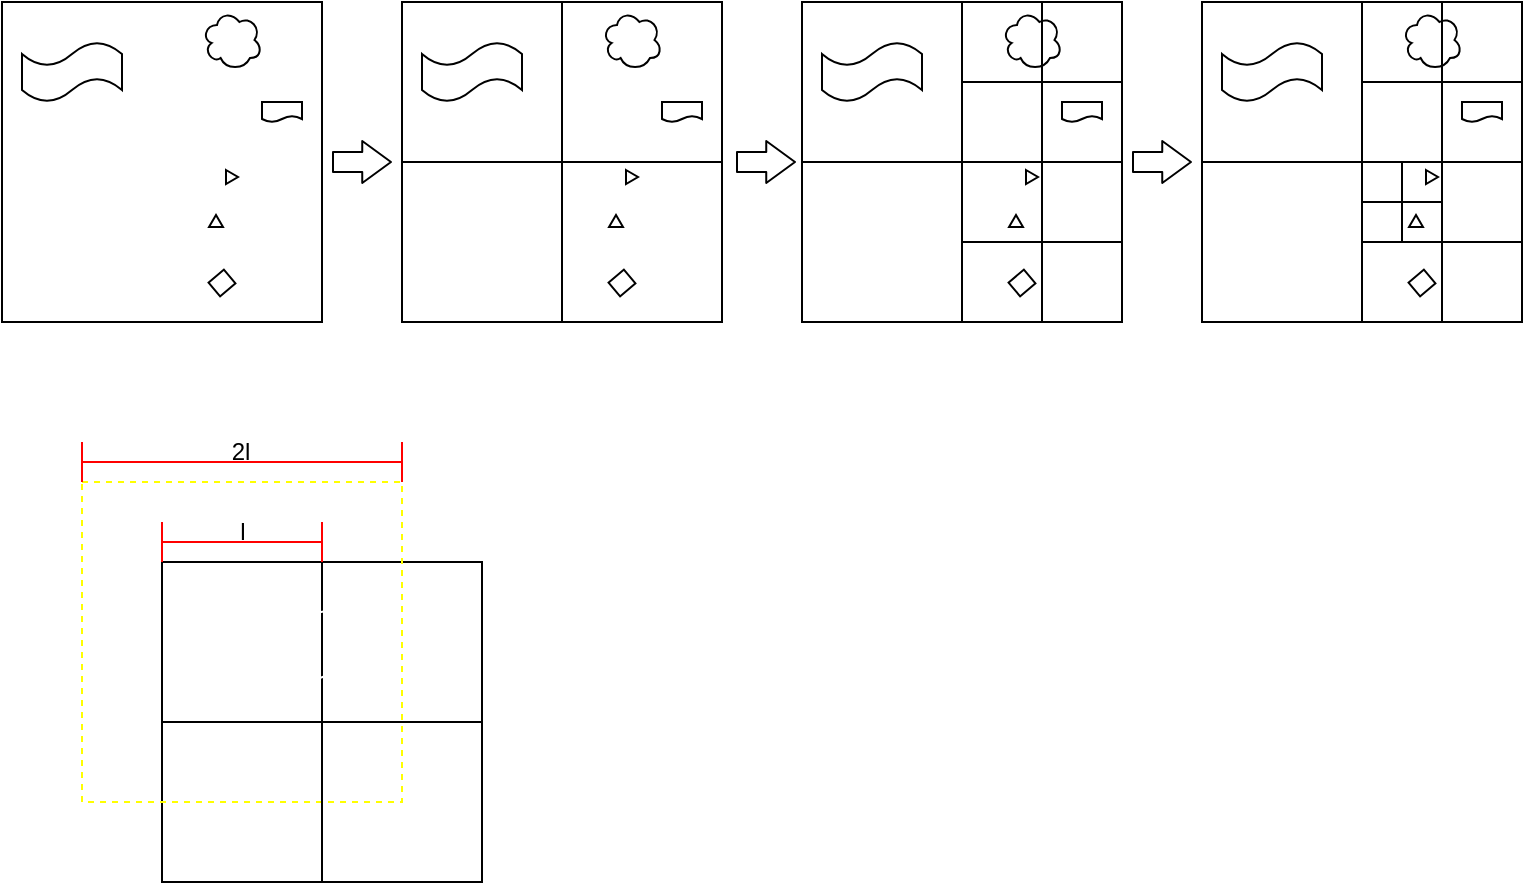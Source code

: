 <mxfile>
    <diagram id="IHPbz9zNq3HA5-oOhhd5" name="Page-1">
        <mxGraphModel dx="427" dy="377" grid="0" gridSize="10" guides="1" tooltips="1" connect="1" arrows="1" fold="1" page="1" pageScale="1" pageWidth="850" pageHeight="1100" math="0" shadow="0">
            <root>
                <mxCell id="0"/>
                <mxCell id="1" parent="0"/>
                <mxCell id="137" value="" style="whiteSpace=wrap;html=1;aspect=fixed;fillColor=none;" vertex="1" parent="1">
                    <mxGeometry x="120" y="360" width="160" height="160" as="geometry"/>
                </mxCell>
                <mxCell id="140" value="" style="whiteSpace=wrap;html=1;aspect=fixed;fillColor=none;dashed=1;strokeColor=#FFFF00;" vertex="1" parent="1">
                    <mxGeometry x="80" y="320" width="160" height="160" as="geometry"/>
                </mxCell>
                <mxCell id="154" value="" style="rounded=0;whiteSpace=wrap;html=1;strokeColor=#FFFFFF;fillColor=none;" vertex="1" parent="1">
                    <mxGeometry x="160" y="380" width="60" height="40" as="geometry"/>
                </mxCell>
                <mxCell id="31" value="" style="whiteSpace=wrap;html=1;aspect=fixed;fillColor=none;" vertex="1" parent="1">
                    <mxGeometry x="40" y="80" width="160" height="160" as="geometry"/>
                </mxCell>
                <mxCell id="32" value="" style="shape=tape;whiteSpace=wrap;html=1;fillColor=none;" vertex="1" parent="1">
                    <mxGeometry x="50" y="100" width="50" height="30" as="geometry"/>
                </mxCell>
                <mxCell id="33" value="" style="ellipse;shape=cloud;whiteSpace=wrap;html=1;fillColor=none;" vertex="1" parent="1">
                    <mxGeometry x="140" y="84" width="30" height="30" as="geometry"/>
                </mxCell>
                <mxCell id="34" value="" style="rounded=0;whiteSpace=wrap;html=1;fillColor=none;rotation=-40;" vertex="1" parent="1">
                    <mxGeometry x="145" y="216" width="10" height="9" as="geometry"/>
                </mxCell>
                <mxCell id="35" value="" style="triangle;whiteSpace=wrap;html=1;fillColor=none;" vertex="1" parent="1">
                    <mxGeometry x="152" y="164" width="6" height="7" as="geometry"/>
                </mxCell>
                <mxCell id="38" value="" style="triangle;whiteSpace=wrap;html=1;fillColor=none;rotation=-90;" vertex="1" parent="1">
                    <mxGeometry x="144" y="186" width="6" height="7" as="geometry"/>
                </mxCell>
                <mxCell id="40" value="" style="shape=document;whiteSpace=wrap;html=1;boundedLbl=1;fillColor=none;" vertex="1" parent="1">
                    <mxGeometry x="170" y="130" width="20" height="10" as="geometry"/>
                </mxCell>
                <mxCell id="90" value="" style="whiteSpace=wrap;html=1;aspect=fixed;fillColor=none;" vertex="1" parent="1">
                    <mxGeometry x="240" y="80" width="160" height="160" as="geometry"/>
                </mxCell>
                <mxCell id="91" value="" style="shape=tape;whiteSpace=wrap;html=1;fillColor=none;" vertex="1" parent="1">
                    <mxGeometry x="250" y="100" width="50" height="30" as="geometry"/>
                </mxCell>
                <mxCell id="92" value="" style="ellipse;shape=cloud;whiteSpace=wrap;html=1;fillColor=none;" vertex="1" parent="1">
                    <mxGeometry x="340" y="84" width="30" height="30" as="geometry"/>
                </mxCell>
                <mxCell id="93" value="" style="rounded=0;whiteSpace=wrap;html=1;fillColor=none;rotation=-40;" vertex="1" parent="1">
                    <mxGeometry x="345" y="216" width="10" height="9" as="geometry"/>
                </mxCell>
                <mxCell id="94" value="" style="triangle;whiteSpace=wrap;html=1;fillColor=none;" vertex="1" parent="1">
                    <mxGeometry x="352" y="164" width="6" height="7" as="geometry"/>
                </mxCell>
                <mxCell id="95" value="" style="triangle;whiteSpace=wrap;html=1;fillColor=none;rotation=-90;" vertex="1" parent="1">
                    <mxGeometry x="344" y="186" width="6" height="7" as="geometry"/>
                </mxCell>
                <mxCell id="96" value="" style="shape=document;whiteSpace=wrap;html=1;boundedLbl=1;fillColor=none;" vertex="1" parent="1">
                    <mxGeometry x="370" y="130" width="20" height="10" as="geometry"/>
                </mxCell>
                <mxCell id="97" value="" style="whiteSpace=wrap;html=1;aspect=fixed;fillColor=none;" vertex="1" parent="1">
                    <mxGeometry x="240" y="80" width="80" height="80" as="geometry"/>
                </mxCell>
                <mxCell id="98" value="" style="whiteSpace=wrap;html=1;aspect=fixed;fillColor=none;" vertex="1" parent="1">
                    <mxGeometry x="320" y="160" width="80" height="80" as="geometry"/>
                </mxCell>
                <mxCell id="100" value="" style="whiteSpace=wrap;html=1;aspect=fixed;fillColor=none;" vertex="1" parent="1">
                    <mxGeometry x="440" y="80" width="160" height="160" as="geometry"/>
                </mxCell>
                <mxCell id="101" value="" style="shape=tape;whiteSpace=wrap;html=1;fillColor=none;" vertex="1" parent="1">
                    <mxGeometry x="450" y="100" width="50" height="30" as="geometry"/>
                </mxCell>
                <mxCell id="102" value="" style="ellipse;shape=cloud;whiteSpace=wrap;html=1;fillColor=none;" vertex="1" parent="1">
                    <mxGeometry x="540" y="84" width="30" height="30" as="geometry"/>
                </mxCell>
                <mxCell id="103" value="" style="rounded=0;whiteSpace=wrap;html=1;fillColor=none;rotation=-40;" vertex="1" parent="1">
                    <mxGeometry x="545" y="216" width="10" height="9" as="geometry"/>
                </mxCell>
                <mxCell id="104" value="" style="triangle;whiteSpace=wrap;html=1;fillColor=none;" vertex="1" parent="1">
                    <mxGeometry x="552" y="164" width="6" height="7" as="geometry"/>
                </mxCell>
                <mxCell id="105" value="" style="triangle;whiteSpace=wrap;html=1;fillColor=none;rotation=-90;" vertex="1" parent="1">
                    <mxGeometry x="544" y="186" width="6" height="7" as="geometry"/>
                </mxCell>
                <mxCell id="106" value="" style="shape=document;whiteSpace=wrap;html=1;boundedLbl=1;fillColor=none;" vertex="1" parent="1">
                    <mxGeometry x="570" y="130" width="20" height="10" as="geometry"/>
                </mxCell>
                <mxCell id="107" value="" style="whiteSpace=wrap;html=1;aspect=fixed;fillColor=none;" vertex="1" parent="1">
                    <mxGeometry x="440" y="80" width="80" height="80" as="geometry"/>
                </mxCell>
                <mxCell id="108" value="" style="whiteSpace=wrap;html=1;aspect=fixed;fillColor=none;" vertex="1" parent="1">
                    <mxGeometry x="520" y="160" width="80" height="80" as="geometry"/>
                </mxCell>
                <mxCell id="109" value="" style="whiteSpace=wrap;html=1;aspect=fixed;fillColor=none;" vertex="1" parent="1">
                    <mxGeometry x="520" y="80" width="40" height="40" as="geometry"/>
                </mxCell>
                <mxCell id="110" value="" style="whiteSpace=wrap;html=1;aspect=fixed;fillColor=none;" vertex="1" parent="1">
                    <mxGeometry x="560" y="120" width="40" height="40" as="geometry"/>
                </mxCell>
                <mxCell id="111" value="" style="whiteSpace=wrap;html=1;aspect=fixed;fillColor=none;" vertex="1" parent="1">
                    <mxGeometry x="520" y="160" width="40" height="40" as="geometry"/>
                </mxCell>
                <mxCell id="112" value="" style="whiteSpace=wrap;html=1;aspect=fixed;fillColor=none;" vertex="1" parent="1">
                    <mxGeometry x="560" y="200" width="40" height="40" as="geometry"/>
                </mxCell>
                <mxCell id="113" value="" style="whiteSpace=wrap;html=1;aspect=fixed;fillColor=none;" vertex="1" parent="1">
                    <mxGeometry x="640" y="80" width="160" height="160" as="geometry"/>
                </mxCell>
                <mxCell id="114" value="" style="shape=tape;whiteSpace=wrap;html=1;fillColor=none;" vertex="1" parent="1">
                    <mxGeometry x="650" y="100" width="50" height="30" as="geometry"/>
                </mxCell>
                <mxCell id="115" value="" style="ellipse;shape=cloud;whiteSpace=wrap;html=1;fillColor=none;" vertex="1" parent="1">
                    <mxGeometry x="740" y="84" width="30" height="30" as="geometry"/>
                </mxCell>
                <mxCell id="116" value="" style="rounded=0;whiteSpace=wrap;html=1;fillColor=none;rotation=-40;" vertex="1" parent="1">
                    <mxGeometry x="745" y="216" width="10" height="9" as="geometry"/>
                </mxCell>
                <mxCell id="117" value="" style="triangle;whiteSpace=wrap;html=1;fillColor=none;" vertex="1" parent="1">
                    <mxGeometry x="752" y="164" width="6" height="7" as="geometry"/>
                </mxCell>
                <mxCell id="118" value="" style="triangle;whiteSpace=wrap;html=1;fillColor=none;rotation=-90;" vertex="1" parent="1">
                    <mxGeometry x="744" y="186" width="6" height="7" as="geometry"/>
                </mxCell>
                <mxCell id="119" value="" style="shape=document;whiteSpace=wrap;html=1;boundedLbl=1;fillColor=none;" vertex="1" parent="1">
                    <mxGeometry x="770" y="130" width="20" height="10" as="geometry"/>
                </mxCell>
                <mxCell id="120" value="" style="whiteSpace=wrap;html=1;aspect=fixed;fillColor=none;" vertex="1" parent="1">
                    <mxGeometry x="640" y="80" width="80" height="80" as="geometry"/>
                </mxCell>
                <mxCell id="121" value="" style="whiteSpace=wrap;html=1;aspect=fixed;fillColor=none;" vertex="1" parent="1">
                    <mxGeometry x="720" y="160" width="80" height="80" as="geometry"/>
                </mxCell>
                <mxCell id="122" value="" style="whiteSpace=wrap;html=1;aspect=fixed;fillColor=none;" vertex="1" parent="1">
                    <mxGeometry x="720" y="80" width="40" height="40" as="geometry"/>
                </mxCell>
                <mxCell id="123" value="" style="whiteSpace=wrap;html=1;aspect=fixed;fillColor=none;" vertex="1" parent="1">
                    <mxGeometry x="760" y="120" width="40" height="40" as="geometry"/>
                </mxCell>
                <mxCell id="124" value="" style="whiteSpace=wrap;html=1;aspect=fixed;fillColor=none;" vertex="1" parent="1">
                    <mxGeometry x="720" y="160" width="40" height="40" as="geometry"/>
                </mxCell>
                <mxCell id="125" value="" style="whiteSpace=wrap;html=1;aspect=fixed;fillColor=none;" vertex="1" parent="1">
                    <mxGeometry x="760" y="200" width="40" height="40" as="geometry"/>
                </mxCell>
                <mxCell id="126" value="" style="whiteSpace=wrap;html=1;aspect=fixed;fillColor=none;" vertex="1" parent="1">
                    <mxGeometry x="720" y="160" width="20" height="20" as="geometry"/>
                </mxCell>
                <mxCell id="127" value="" style="whiteSpace=wrap;html=1;aspect=fixed;fillColor=none;" vertex="1" parent="1">
                    <mxGeometry x="740" y="180" width="20" height="20" as="geometry"/>
                </mxCell>
                <mxCell id="130" value="" style="shape=flexArrow;endArrow=classic;html=1;endWidth=10;endSize=4.46;" edge="1" parent="1">
                    <mxGeometry width="50" height="50" relative="1" as="geometry">
                        <mxPoint x="205" y="160" as="sourcePoint"/>
                        <mxPoint x="235" y="160" as="targetPoint"/>
                    </mxGeometry>
                </mxCell>
                <mxCell id="131" value="" style="shape=flexArrow;endArrow=classic;html=1;endWidth=10;endSize=4.46;" edge="1" parent="1">
                    <mxGeometry width="50" height="50" relative="1" as="geometry">
                        <mxPoint x="407" y="160" as="sourcePoint"/>
                        <mxPoint x="437" y="160" as="targetPoint"/>
                    </mxGeometry>
                </mxCell>
                <mxCell id="132" value="" style="shape=flexArrow;endArrow=classic;html=1;endWidth=10;endSize=4.46;" edge="1" parent="1">
                    <mxGeometry width="50" height="50" relative="1" as="geometry">
                        <mxPoint x="605" y="160" as="sourcePoint"/>
                        <mxPoint x="635" y="160" as="targetPoint"/>
                    </mxGeometry>
                </mxCell>
                <mxCell id="138" value="" style="whiteSpace=wrap;html=1;aspect=fixed;fillColor=none;" vertex="1" parent="1">
                    <mxGeometry x="120" y="360" width="80" height="80" as="geometry"/>
                </mxCell>
                <mxCell id="139" value="" style="whiteSpace=wrap;html=1;aspect=fixed;fillColor=none;" vertex="1" parent="1">
                    <mxGeometry x="200" y="440" width="80" height="80" as="geometry"/>
                </mxCell>
                <mxCell id="149" value="" style="shape=crossbar;whiteSpace=wrap;html=1;rounded=1;strokeColor=#FF0000;fillColor=none;" vertex="1" parent="1">
                    <mxGeometry x="80" y="300" width="160" height="20" as="geometry"/>
                </mxCell>
                <mxCell id="150" value="2l&lt;br&gt;" style="text;html=1;align=center;verticalAlign=middle;resizable=0;points=[];autosize=1;strokeColor=none;fillColor=none;" vertex="1" parent="1">
                    <mxGeometry x="144" y="290" width="30" height="30" as="geometry"/>
                </mxCell>
                <mxCell id="151" value="" style="shape=crossbar;whiteSpace=wrap;html=1;rounded=1;strokeColor=#FF0000;fillColor=none;" vertex="1" parent="1">
                    <mxGeometry x="120" y="340" width="80" height="20" as="geometry"/>
                </mxCell>
                <mxCell id="152" value="l" style="text;html=1;align=center;verticalAlign=middle;resizable=0;points=[];autosize=1;strokeColor=none;fillColor=none;" vertex="1" parent="1">
                    <mxGeometry x="145" y="330" width="30" height="30" as="geometry"/>
                </mxCell>
                <mxCell id="153" value="" style="ellipse;shape=cloud;whiteSpace=wrap;html=1;strokeColor=#FFFFFF;fillColor=none;" vertex="1" parent="1">
                    <mxGeometry x="157" y="377" width="64" height="44" as="geometry"/>
                </mxCell>
                <mxCell id="158" value="" style="ellipse;whiteSpace=wrap;html=1;aspect=fixed;strokeColor=#FFFFFF;fillColor=none;" vertex="1" parent="1">
                    <mxGeometry x="190" y="399.5" width="1" height="1" as="geometry"/>
                </mxCell>
            </root>
        </mxGraphModel>
    </diagram>
</mxfile>